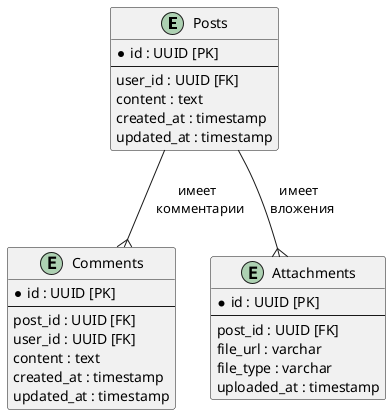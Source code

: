 @startuml PostsComments_ER

entity Posts {
  * id : UUID [PK]
  --
  user_id : UUID [FK]
  content : text
  created_at : timestamp
  updated_at : timestamp
}

entity Comments {
  * id : UUID [PK]
  --
  post_id : UUID [FK]
  user_id : UUID [FK]
  content : text
  created_at : timestamp
  updated_at : timestamp
}

entity Attachments {
  * id : UUID [PK]
  --
  post_id : UUID [FK]
  file_url : varchar
  file_type : varchar
  uploaded_at : timestamp
}

Posts --{ Comments : "имеет \n комментарии"
Posts --{ Attachments : "имеет \n вложения"

@enduml